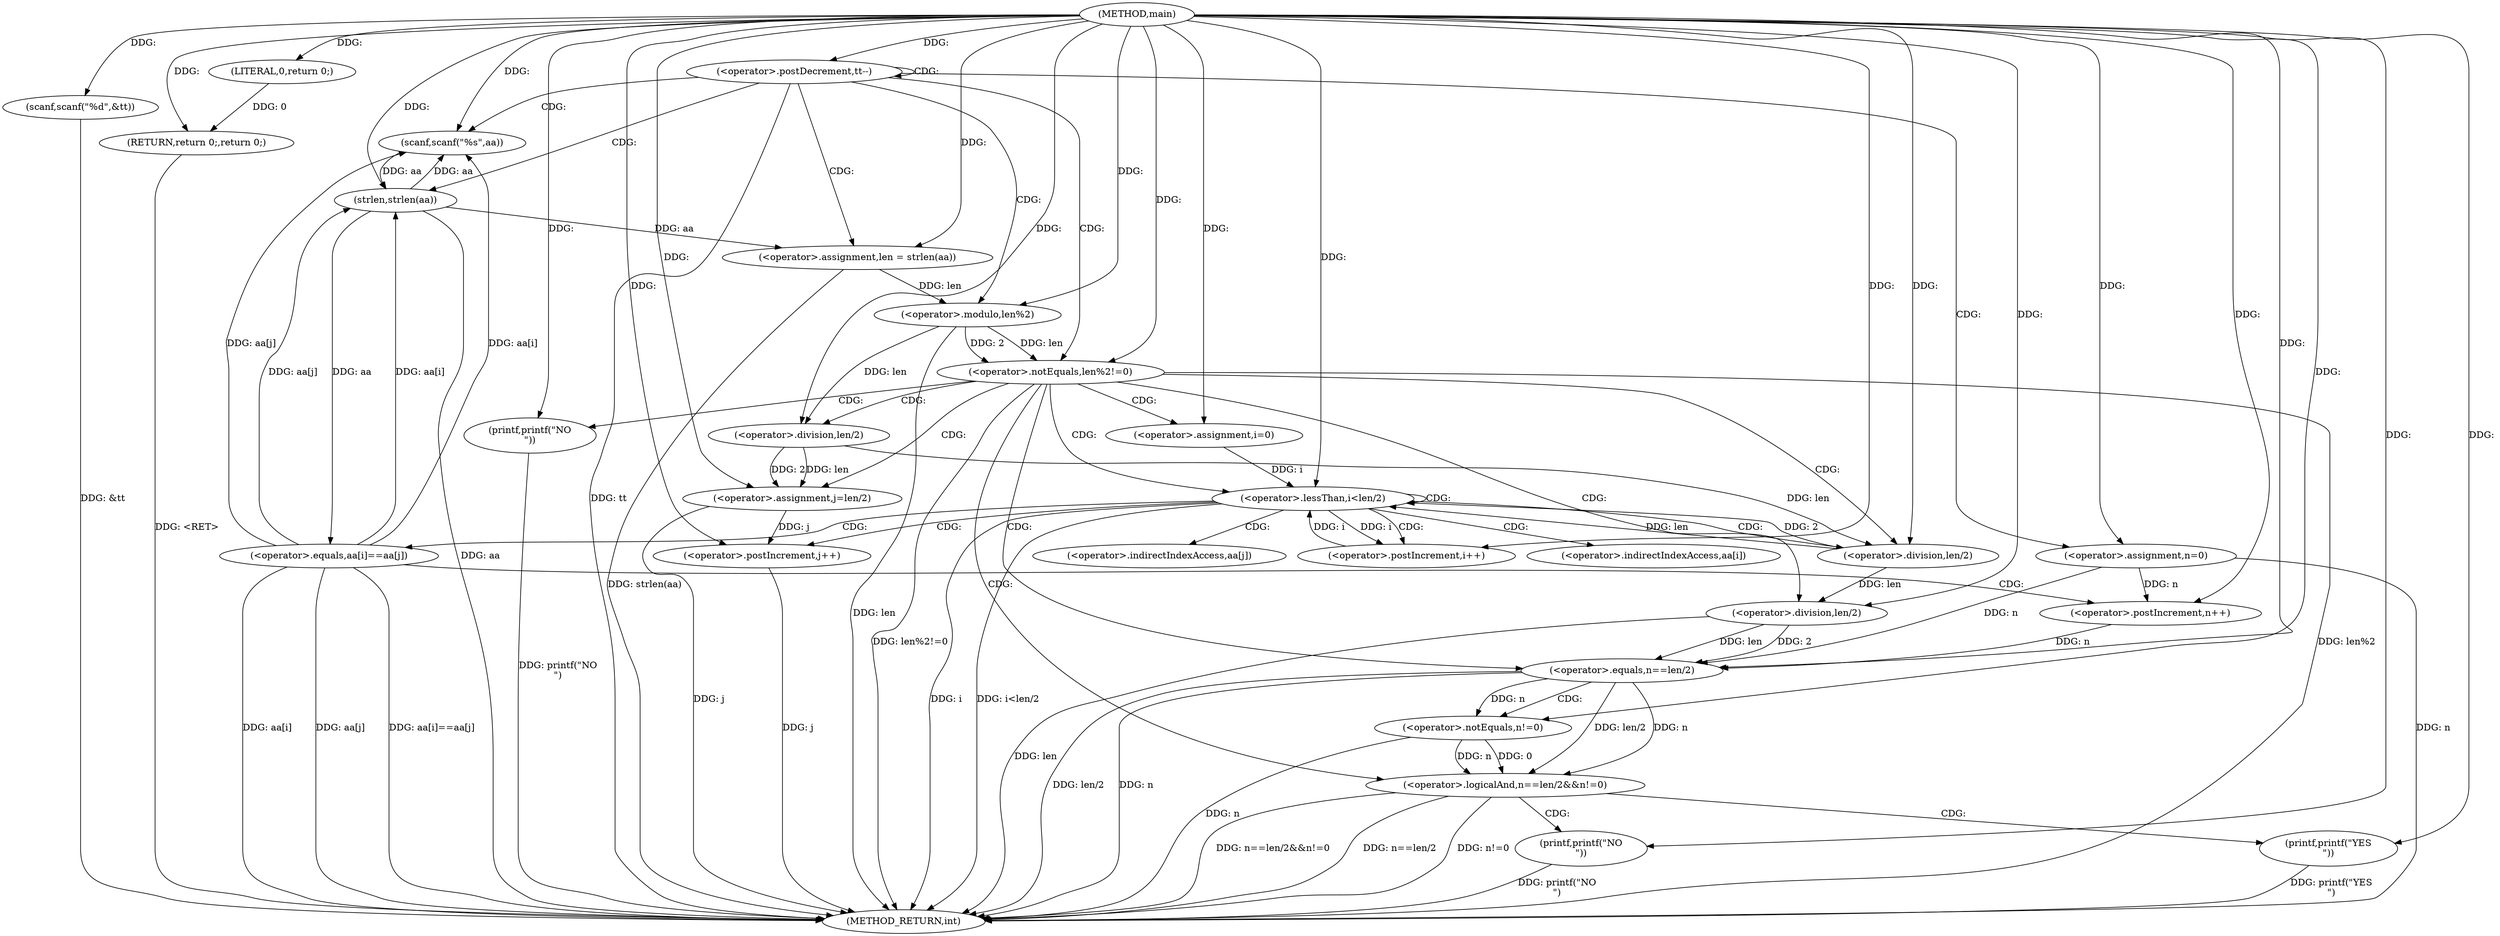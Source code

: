 digraph "main" {  
"1000101" [label = "(METHOD,main)" ]
"1000186" [label = "(METHOD_RETURN,int)" ]
"1000104" [label = "(scanf,scanf(\"%d\",&tt))" ]
"1000184" [label = "(RETURN,return 0;,return 0;)" ]
"1000110" [label = "(<operator>.postDecrement,tt--)" ]
"1000185" [label = "(LITERAL,0,return 0;)" ]
"1000113" [label = "(scanf,scanf(\"%s\",aa))" ]
"1000117" [label = "(<operator>.assignment,len = strlen(aa))" ]
"1000122" [label = "(<operator>.assignment,n=0)" ]
"1000126" [label = "(<operator>.notEquals,len%2!=0)" ]
"1000119" [label = "(strlen,strlen(aa))" ]
"1000132" [label = "(printf,printf(\"NO\n\"))" ]
"1000127" [label = "(<operator>.modulo,len%2)" ]
"1000137" [label = "(<operator>.assignment,j=len/2)" ]
"1000144" [label = "(<operator>.assignment,i=0)" ]
"1000147" [label = "(<operator>.lessThan,i<len/2)" ]
"1000152" [label = "(<operator>.postIncrement,i++)" ]
"1000168" [label = "(<operator>.logicalAnd,n==len/2&&n!=0)" ]
"1000139" [label = "(<operator>.division,len/2)" ]
"1000165" [label = "(<operator>.postIncrement,j++)" ]
"1000178" [label = "(printf,printf(\"YES\n\"))" ]
"1000149" [label = "(<operator>.division,len/2)" ]
"1000156" [label = "(<operator>.equals,aa[i]==aa[j])" ]
"1000163" [label = "(<operator>.postIncrement,n++)" ]
"1000169" [label = "(<operator>.equals,n==len/2)" ]
"1000174" [label = "(<operator>.notEquals,n!=0)" ]
"1000182" [label = "(printf,printf(\"NO\n\"))" ]
"1000171" [label = "(<operator>.division,len/2)" ]
"1000157" [label = "(<operator>.indirectIndexAccess,aa[i])" ]
"1000160" [label = "(<operator>.indirectIndexAccess,aa[j])" ]
  "1000184" -> "1000186"  [ label = "DDG: <RET>"] 
  "1000104" -> "1000186"  [ label = "DDG: &tt"] 
  "1000110" -> "1000186"  [ label = "DDG: tt"] 
  "1000119" -> "1000186"  [ label = "DDG: aa"] 
  "1000117" -> "1000186"  [ label = "DDG: strlen(aa)"] 
  "1000122" -> "1000186"  [ label = "DDG: n"] 
  "1000127" -> "1000186"  [ label = "DDG: len"] 
  "1000126" -> "1000186"  [ label = "DDG: len%2"] 
  "1000126" -> "1000186"  [ label = "DDG: len%2!=0"] 
  "1000137" -> "1000186"  [ label = "DDG: j"] 
  "1000147" -> "1000186"  [ label = "DDG: i"] 
  "1000147" -> "1000186"  [ label = "DDG: i<len/2"] 
  "1000169" -> "1000186"  [ label = "DDG: n"] 
  "1000171" -> "1000186"  [ label = "DDG: len"] 
  "1000169" -> "1000186"  [ label = "DDG: len/2"] 
  "1000168" -> "1000186"  [ label = "DDG: n==len/2"] 
  "1000174" -> "1000186"  [ label = "DDG: n"] 
  "1000168" -> "1000186"  [ label = "DDG: n!=0"] 
  "1000168" -> "1000186"  [ label = "DDG: n==len/2&&n!=0"] 
  "1000182" -> "1000186"  [ label = "DDG: printf(\"NO\n\")"] 
  "1000178" -> "1000186"  [ label = "DDG: printf(\"YES\n\")"] 
  "1000156" -> "1000186"  [ label = "DDG: aa[i]"] 
  "1000156" -> "1000186"  [ label = "DDG: aa[j]"] 
  "1000156" -> "1000186"  [ label = "DDG: aa[i]==aa[j]"] 
  "1000165" -> "1000186"  [ label = "DDG: j"] 
  "1000132" -> "1000186"  [ label = "DDG: printf(\"NO\n\")"] 
  "1000101" -> "1000104"  [ label = "DDG: "] 
  "1000185" -> "1000184"  [ label = "DDG: 0"] 
  "1000101" -> "1000184"  [ label = "DDG: "] 
  "1000101" -> "1000185"  [ label = "DDG: "] 
  "1000101" -> "1000110"  [ label = "DDG: "] 
  "1000101" -> "1000113"  [ label = "DDG: "] 
  "1000119" -> "1000117"  [ label = "DDG: aa"] 
  "1000101" -> "1000122"  [ label = "DDG: "] 
  "1000119" -> "1000113"  [ label = "DDG: aa"] 
  "1000156" -> "1000113"  [ label = "DDG: aa[i]"] 
  "1000156" -> "1000113"  [ label = "DDG: aa[j]"] 
  "1000101" -> "1000117"  [ label = "DDG: "] 
  "1000113" -> "1000119"  [ label = "DDG: aa"] 
  "1000156" -> "1000119"  [ label = "DDG: aa[i]"] 
  "1000156" -> "1000119"  [ label = "DDG: aa[j]"] 
  "1000101" -> "1000119"  [ label = "DDG: "] 
  "1000127" -> "1000126"  [ label = "DDG: len"] 
  "1000127" -> "1000126"  [ label = "DDG: 2"] 
  "1000101" -> "1000126"  [ label = "DDG: "] 
  "1000117" -> "1000127"  [ label = "DDG: len"] 
  "1000101" -> "1000127"  [ label = "DDG: "] 
  "1000101" -> "1000132"  [ label = "DDG: "] 
  "1000139" -> "1000137"  [ label = "DDG: 2"] 
  "1000139" -> "1000137"  [ label = "DDG: len"] 
  "1000101" -> "1000137"  [ label = "DDG: "] 
  "1000101" -> "1000144"  [ label = "DDG: "] 
  "1000127" -> "1000139"  [ label = "DDG: len"] 
  "1000101" -> "1000139"  [ label = "DDG: "] 
  "1000144" -> "1000147"  [ label = "DDG: i"] 
  "1000152" -> "1000147"  [ label = "DDG: i"] 
  "1000101" -> "1000147"  [ label = "DDG: "] 
  "1000149" -> "1000147"  [ label = "DDG: 2"] 
  "1000149" -> "1000147"  [ label = "DDG: len"] 
  "1000147" -> "1000152"  [ label = "DDG: i"] 
  "1000101" -> "1000152"  [ label = "DDG: "] 
  "1000169" -> "1000168"  [ label = "DDG: n"] 
  "1000169" -> "1000168"  [ label = "DDG: len/2"] 
  "1000174" -> "1000168"  [ label = "DDG: 0"] 
  "1000174" -> "1000168"  [ label = "DDG: n"] 
  "1000139" -> "1000149"  [ label = "DDG: len"] 
  "1000101" -> "1000149"  [ label = "DDG: "] 
  "1000137" -> "1000165"  [ label = "DDG: j"] 
  "1000101" -> "1000165"  [ label = "DDG: "] 
  "1000122" -> "1000169"  [ label = "DDG: n"] 
  "1000163" -> "1000169"  [ label = "DDG: n"] 
  "1000101" -> "1000169"  [ label = "DDG: "] 
  "1000171" -> "1000169"  [ label = "DDG: len"] 
  "1000171" -> "1000169"  [ label = "DDG: 2"] 
  "1000169" -> "1000174"  [ label = "DDG: n"] 
  "1000101" -> "1000174"  [ label = "DDG: "] 
  "1000101" -> "1000178"  [ label = "DDG: "] 
  "1000119" -> "1000156"  [ label = "DDG: aa"] 
  "1000122" -> "1000163"  [ label = "DDG: n"] 
  "1000101" -> "1000163"  [ label = "DDG: "] 
  "1000149" -> "1000171"  [ label = "DDG: len"] 
  "1000101" -> "1000171"  [ label = "DDG: "] 
  "1000101" -> "1000182"  [ label = "DDG: "] 
  "1000110" -> "1000110"  [ label = "CDG: "] 
  "1000110" -> "1000117"  [ label = "CDG: "] 
  "1000110" -> "1000127"  [ label = "CDG: "] 
  "1000110" -> "1000119"  [ label = "CDG: "] 
  "1000110" -> "1000122"  [ label = "CDG: "] 
  "1000110" -> "1000113"  [ label = "CDG: "] 
  "1000110" -> "1000126"  [ label = "CDG: "] 
  "1000126" -> "1000139"  [ label = "CDG: "] 
  "1000126" -> "1000144"  [ label = "CDG: "] 
  "1000126" -> "1000149"  [ label = "CDG: "] 
  "1000126" -> "1000169"  [ label = "CDG: "] 
  "1000126" -> "1000168"  [ label = "CDG: "] 
  "1000126" -> "1000132"  [ label = "CDG: "] 
  "1000126" -> "1000137"  [ label = "CDG: "] 
  "1000126" -> "1000147"  [ label = "CDG: "] 
  "1000126" -> "1000171"  [ label = "CDG: "] 
  "1000147" -> "1000156"  [ label = "CDG: "] 
  "1000147" -> "1000152"  [ label = "CDG: "] 
  "1000147" -> "1000165"  [ label = "CDG: "] 
  "1000147" -> "1000157"  [ label = "CDG: "] 
  "1000147" -> "1000149"  [ label = "CDG: "] 
  "1000147" -> "1000147"  [ label = "CDG: "] 
  "1000147" -> "1000160"  [ label = "CDG: "] 
  "1000168" -> "1000182"  [ label = "CDG: "] 
  "1000168" -> "1000178"  [ label = "CDG: "] 
  "1000169" -> "1000174"  [ label = "CDG: "] 
  "1000156" -> "1000163"  [ label = "CDG: "] 
}

